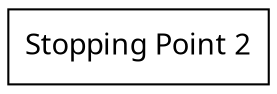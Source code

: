 digraph {
node [shape=record];
node [fontname=Sans];charset="UTF-8" splines=true splines=spline rankdir =LR
8[label="Stopping Point 2"];
}
